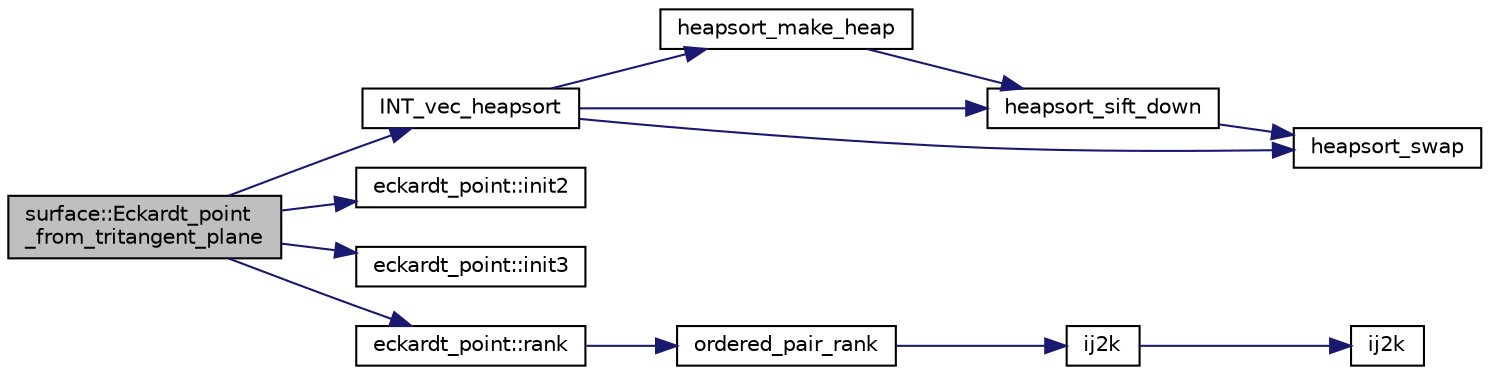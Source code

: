 digraph "surface::Eckardt_point_from_tritangent_plane"
{
  edge [fontname="Helvetica",fontsize="10",labelfontname="Helvetica",labelfontsize="10"];
  node [fontname="Helvetica",fontsize="10",shape=record];
  rankdir="LR";
  Node2345 [label="surface::Eckardt_point\l_from_tritangent_plane",height=0.2,width=0.4,color="black", fillcolor="grey75", style="filled", fontcolor="black"];
  Node2345 -> Node2346 [color="midnightblue",fontsize="10",style="solid",fontname="Helvetica"];
  Node2346 [label="INT_vec_heapsort",height=0.2,width=0.4,color="black", fillcolor="white", style="filled",URL="$d5/de2/foundations_2data__structures_2data__structures_8h.html#a3590ad9987f801fbfc94634300182f39"];
  Node2346 -> Node2347 [color="midnightblue",fontsize="10",style="solid",fontname="Helvetica"];
  Node2347 [label="heapsort_make_heap",height=0.2,width=0.4,color="black", fillcolor="white", style="filled",URL="$d4/dd7/sorting_8_c.html#a42f24453d7d77eeb1338ebd1a13cfdbb"];
  Node2347 -> Node2348 [color="midnightblue",fontsize="10",style="solid",fontname="Helvetica"];
  Node2348 [label="heapsort_sift_down",height=0.2,width=0.4,color="black", fillcolor="white", style="filled",URL="$d4/dd7/sorting_8_c.html#a65cbb1a6a3f01f511673705437ddc18b"];
  Node2348 -> Node2349 [color="midnightblue",fontsize="10",style="solid",fontname="Helvetica"];
  Node2349 [label="heapsort_swap",height=0.2,width=0.4,color="black", fillcolor="white", style="filled",URL="$d4/dd7/sorting_8_c.html#a8f048362e6065297b19b6975bcbbfcc6"];
  Node2346 -> Node2349 [color="midnightblue",fontsize="10",style="solid",fontname="Helvetica"];
  Node2346 -> Node2348 [color="midnightblue",fontsize="10",style="solid",fontname="Helvetica"];
  Node2345 -> Node2350 [color="midnightblue",fontsize="10",style="solid",fontname="Helvetica"];
  Node2350 [label="eckardt_point::init2",height=0.2,width=0.4,color="black", fillcolor="white", style="filled",URL="$d6/d2e/classeckardt__point.html#a3ebf69b5c9ce60d4c8371ebe384bfb81"];
  Node2345 -> Node2351 [color="midnightblue",fontsize="10",style="solid",fontname="Helvetica"];
  Node2351 [label="eckardt_point::init3",height=0.2,width=0.4,color="black", fillcolor="white", style="filled",URL="$d6/d2e/classeckardt__point.html#a44c0c0594e27651063031c618cc63343"];
  Node2345 -> Node2352 [color="midnightblue",fontsize="10",style="solid",fontname="Helvetica"];
  Node2352 [label="eckardt_point::rank",height=0.2,width=0.4,color="black", fillcolor="white", style="filled",URL="$d6/d2e/classeckardt__point.html#a8b195ee81c51b60b7a6ef5e69aab1d8d"];
  Node2352 -> Node2353 [color="midnightblue",fontsize="10",style="solid",fontname="Helvetica"];
  Node2353 [label="ordered_pair_rank",height=0.2,width=0.4,color="black", fillcolor="white", style="filled",URL="$d2/d7c/combinatorics_8_c.html#a01ef309e6a72450dca058893da5e039d"];
  Node2353 -> Node2354 [color="midnightblue",fontsize="10",style="solid",fontname="Helvetica"];
  Node2354 [label="ij2k",height=0.2,width=0.4,color="black", fillcolor="white", style="filled",URL="$d2/d7c/combinatorics_8_c.html#a68a0fe85ad4b80a9220cb33f9c4c0042"];
  Node2354 -> Node2355 [color="midnightblue",fontsize="10",style="solid",fontname="Helvetica"];
  Node2355 [label="ij2k",height=0.2,width=0.4,color="black", fillcolor="white", style="filled",URL="$df/dbf/sajeeb_8_c.html#a68a0fe85ad4b80a9220cb33f9c4c0042"];
}
